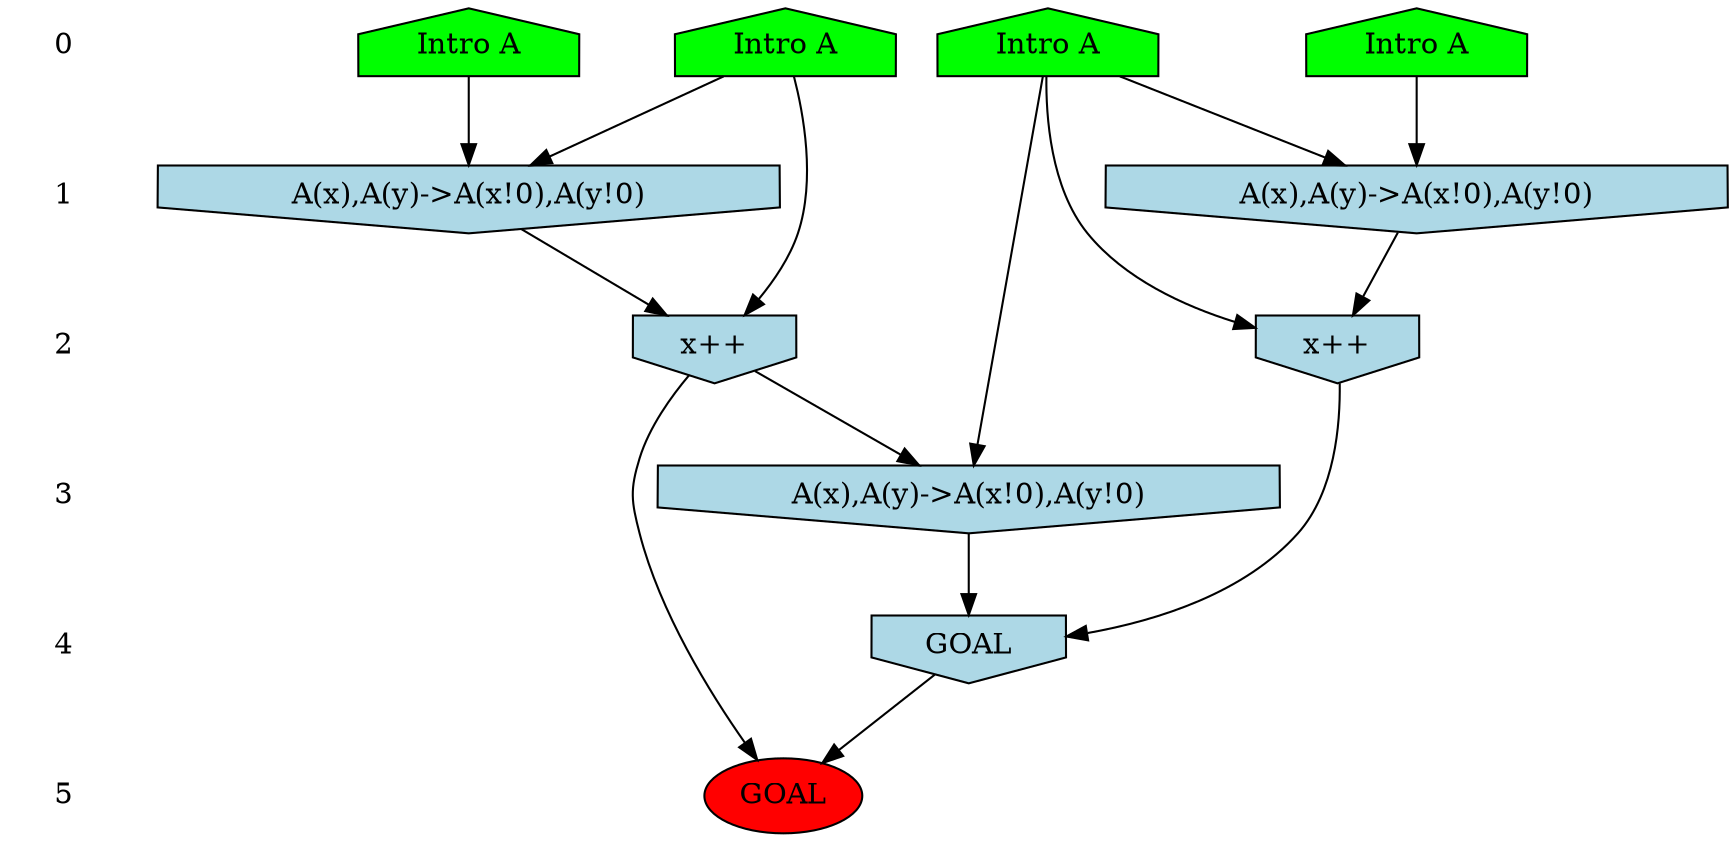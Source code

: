 /* Compression of 1 causal flows obtained in average at 9.035147E-01 t.u */
/* Compressed causal flows were: [173] */
digraph G{
 ranksep=.5 ; 
{ rank = same ; "0" [shape=plaintext] ; node_1 [label ="Intro A", shape=house, style=filled, fillcolor=green] ;
node_2 [label ="Intro A", shape=house, style=filled, fillcolor=green] ;
node_3 [label ="Intro A", shape=house, style=filled, fillcolor=green] ;
node_4 [label ="Intro A", shape=house, style=filled, fillcolor=green] ;
}
{ rank = same ; "1" [shape=plaintext] ; node_5 [label="A(x),A(y)->A(x!0),A(y!0)", shape=invhouse, style=filled, fillcolor = lightblue] ;
node_6 [label="A(x),A(y)->A(x!0),A(y!0)", shape=invhouse, style=filled, fillcolor = lightblue] ;
}
{ rank = same ; "2" [shape=plaintext] ; node_7 [label="x++", shape=invhouse, style=filled, fillcolor = lightblue] ;
node_8 [label="x++", shape=invhouse, style=filled, fillcolor = lightblue] ;
}
{ rank = same ; "3" [shape=plaintext] ; node_9 [label="A(x),A(y)->A(x!0),A(y!0)", shape=invhouse, style=filled, fillcolor = lightblue] ;
}
{ rank = same ; "4" [shape=plaintext] ; node_10 [label="GOAL", shape=invhouse, style=filled, fillcolor = lightblue] ;
}
{ rank = same ; "5" [shape=plaintext] ; node_11 [label ="GOAL", style=filled, fillcolor=red] ;
}
"0" -> "1" [style="invis"]; 
"1" -> "2" [style="invis"]; 
"2" -> "3" [style="invis"]; 
"3" -> "4" [style="invis"]; 
"4" -> "5" [style="invis"]; 
node_2 -> node_5
node_3 -> node_5
node_1 -> node_6
node_4 -> node_6
node_3 -> node_7
node_5 -> node_7
node_1 -> node_8
node_6 -> node_8
node_3 -> node_9
node_8 -> node_9
node_7 -> node_10
node_9 -> node_10
node_8 -> node_11
node_10 -> node_11
}
/*
 Dot generation time: 0.000116
*/